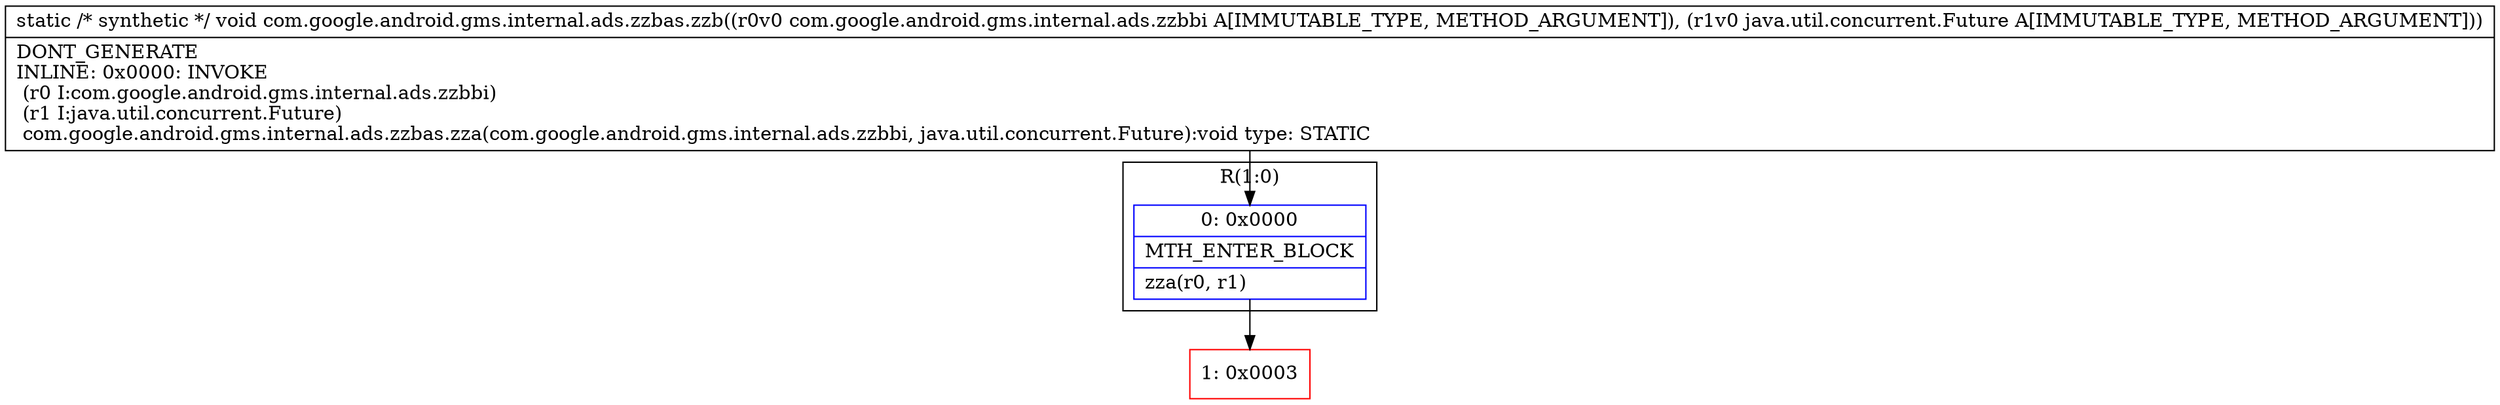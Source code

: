 digraph "CFG forcom.google.android.gms.internal.ads.zzbas.zzb(Lcom\/google\/android\/gms\/internal\/ads\/zzbbi;Ljava\/util\/concurrent\/Future;)V" {
subgraph cluster_Region_674997159 {
label = "R(1:0)";
node [shape=record,color=blue];
Node_0 [shape=record,label="{0\:\ 0x0000|MTH_ENTER_BLOCK\l|zza(r0, r1)\l}"];
}
Node_1 [shape=record,color=red,label="{1\:\ 0x0003}"];
MethodNode[shape=record,label="{static \/* synthetic *\/ void com.google.android.gms.internal.ads.zzbas.zzb((r0v0 com.google.android.gms.internal.ads.zzbbi A[IMMUTABLE_TYPE, METHOD_ARGUMENT]), (r1v0 java.util.concurrent.Future A[IMMUTABLE_TYPE, METHOD_ARGUMENT]))  | DONT_GENERATE\lINLINE: 0x0000: INVOKE  \l  (r0 I:com.google.android.gms.internal.ads.zzbbi)\l  (r1 I:java.util.concurrent.Future)\l com.google.android.gms.internal.ads.zzbas.zza(com.google.android.gms.internal.ads.zzbbi, java.util.concurrent.Future):void type: STATIC\l}"];
MethodNode -> Node_0;
Node_0 -> Node_1;
}

